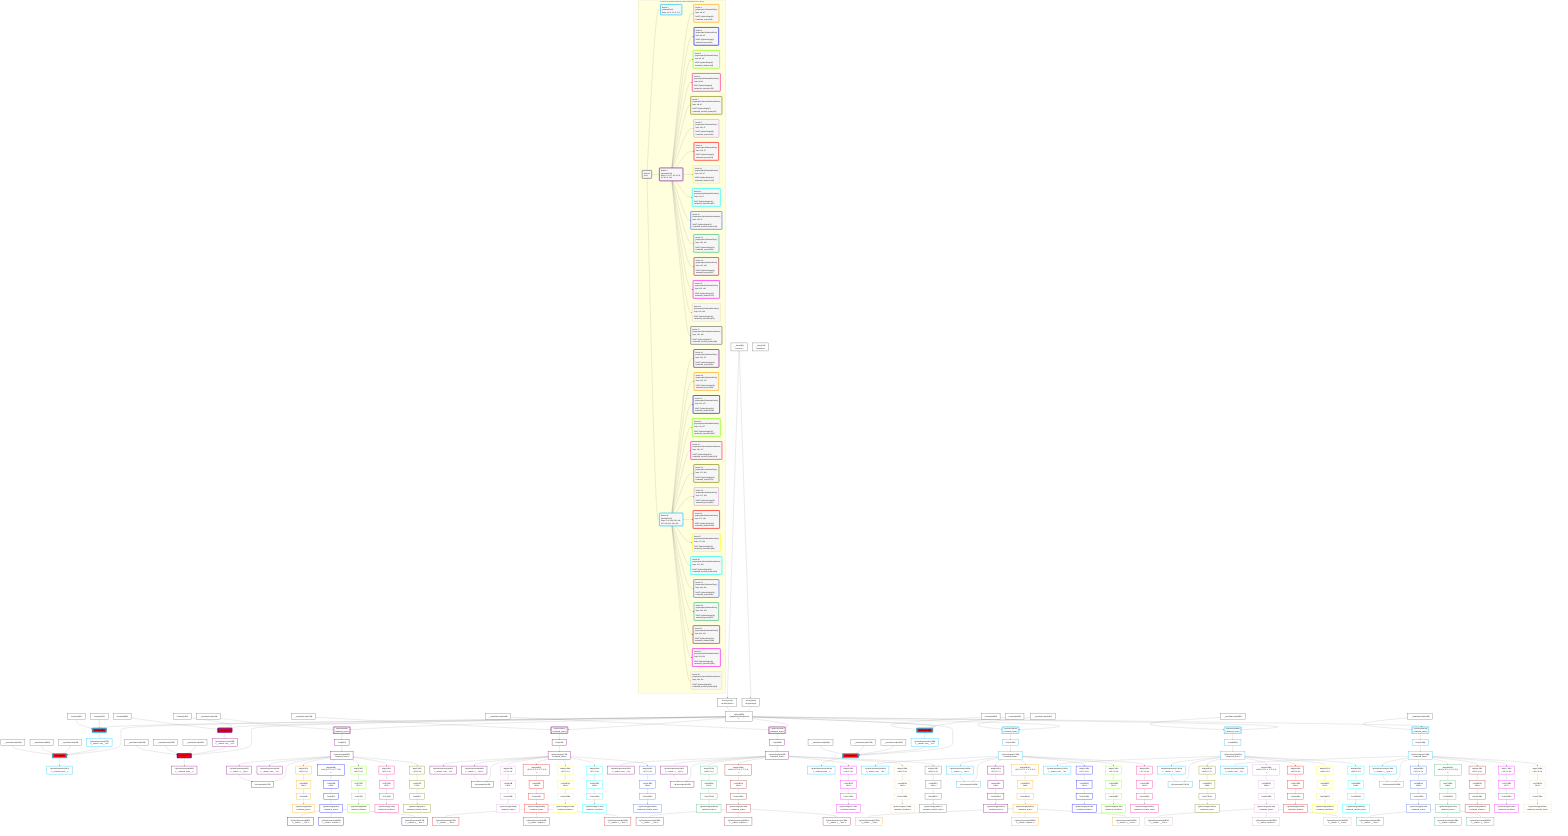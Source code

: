 graph TD
    classDef path fill:#eee,stroke:#000,color:#000
    classDef plan fill:#fff,stroke-width:3px,color:#000
    classDef itemplan fill:#fff,stroke-width:6px,color:#000
    classDef sideeffectplan fill:#f00,stroke-width:6px,color:#000
    classDef bucket fill:#f6f6f6,color:#000,stroke-width:6px,text-align:left


    %% define steps
    __Value3["__Value[3∈0]<br />ᐸcontextᐳ"]:::plan
    __Value5["__Value[5∈0]<br />ᐸrootValueᐳ"]:::plan
    __InputStaticLeaf8["__InputStaticLeaf[8∈0]"]:::plan
    __InputStaticLeaf9["__InputStaticLeaf[9∈0]"]:::plan
    __InputStaticLeaf10["__InputStaticLeaf[10∈0]"]:::plan
    Constant11["Constant[11∈0]"]:::plan
    Constant12["Constant[12∈0]"]:::plan
    Access14["Access[14∈0]<br />ᐸ3.pgSettingsᐳ"]:::plan
    Access15["Access[15∈0]<br />ᐸ3.withPgClientᐳ"]:::plan
    Object16["Object[16∈0]<br />ᐸ{pgSettings,withPgClient}ᐳ"]:::plan
    PgInsert13[["PgInsert[13∈1]"]]:::sideeffectplan
    PgClassExpression17["PgClassExpression[17∈1]<br />ᐸ__relation...ems__.”id”ᐳ"]:::plan
    PgInsert18[["PgInsert[18∈1]"]]:::sideeffectplan
    PgClassExpression22["PgClassExpression[22∈1]<br />ᐸ__relational_posts__ᐳ"]:::plan
    __InputStaticLeaf24["__InputStaticLeaf[24∈0]"]:::plan
    __InputStaticLeaf25["__InputStaticLeaf[25∈0]"]:::plan
    __InputStaticLeaf26["__InputStaticLeaf[26∈0]"]:::plan
    Constant27["Constant[27∈0]"]:::plan
    Constant28["Constant[28∈0]"]:::plan
    PgInsert29[["PgInsert[29∈2]"]]:::sideeffectplan
    PgClassExpression33["PgClassExpression[33∈2]<br />ᐸ__relation...ems__.”id”ᐳ"]:::plan
    PgInsert34[["PgInsert[34∈2]"]]:::sideeffectplan
    PgClassExpression38["PgClassExpression[38∈2]<br />ᐸ__relational_posts__ᐳ"]:::plan
    __InputStaticLeaf39["__InputStaticLeaf[39∈0]"]:::plan
    PgSelect40[["PgSelect[40∈2]<br />ᐸrelational_itemsᐳ"]]:::plan
    First44["First[44∈2]"]:::plan
    PgSelectSingle45["PgSelectSingle[45∈2]<br />ᐸrelational_itemsᐳ"]:::plan
    PgClassExpression46["PgClassExpression[46∈2]<br />ᐸ__relation...s__.”type”ᐳ"]:::plan
    PgPolymorphic47["PgPolymorphic[47∈2]"]:::plan
    PgClassExpression48["PgClassExpression[48∈2]<br />ᐸ__relation...ems__.”id”ᐳ"]:::plan
    Map367["Map[367∈3]<br />ᐸ45:{”0”:1}ᐳ"]:::plan
    List368["List[368∈3]<br />ᐸ367ᐳ"]:::plan
    First53["First[53∈3]"]:::plan
    PgSelectSingle54["PgSelectSingle[54∈3]<br />ᐸrelational_topicsᐳ"]:::plan
    Map383["Map[383∈4]<br />ᐸ45:{”0”:5,”1”:6,”2”:7,”3”:8}ᐳ"]:::plan
    List384["List[384∈4]<br />ᐸ383ᐳ"]:::plan
    First60["First[60∈4]"]:::plan
    PgSelectSingle61["PgSelectSingle[61∈4]<br />ᐸrelational_postsᐳ"]:::plan
    Map371["Map[371∈5]<br />ᐸ45:{”0”:2}ᐳ"]:::plan
    List372["List[372∈5]<br />ᐸ371ᐳ"]:::plan
    First67["First[67∈5]"]:::plan
    PgSelectSingle68["PgSelectSingle[68∈5]<br />ᐸrelational_dividersᐳ"]:::plan
    Map375["Map[375∈6]<br />ᐸ45:{”0”:3}ᐳ"]:::plan
    List376["List[376∈6]<br />ᐸ375ᐳ"]:::plan
    First74["First[74∈6]"]:::plan
    PgSelectSingle75["PgSelectSingle[75∈6]<br />ᐸrelational_checklistsᐳ"]:::plan
    Map379["Map[379∈7]<br />ᐸ45:{”0”:4}ᐳ"]:::plan
    List380["List[380∈7]<br />ᐸ379ᐳ"]:::plan
    First81["First[81∈7]"]:::plan
    PgSelectSingle82["PgSelectSingle[82∈7]<br />ᐸrelational_checklist_itemsᐳ"]:::plan
    PgClassExpression85["PgClassExpression[85∈4]<br />ᐸ__relation...__.”title”ᐳ"]:::plan
    PgClassExpression86["PgClassExpression[86∈4]<br />ᐸ__relation...scription”ᐳ"]:::plan
    PgClassExpression87["PgClassExpression[87∈4]<br />ᐸ__relation...s__.”note”ᐳ"]:::plan
    __InputStaticLeaf91["__InputStaticLeaf[91∈0]"]:::plan
    PgSelect92[["PgSelect[92∈2]<br />ᐸrelational_itemsᐳ"]]:::plan
    First96["First[96∈2]"]:::plan
    PgSelectSingle97["PgSelectSingle[97∈2]<br />ᐸrelational_itemsᐳ"]:::plan
    PgClassExpression98["PgClassExpression[98∈2]<br />ᐸ__relation...s__.”type”ᐳ"]:::plan
    PgPolymorphic99["PgPolymorphic[99∈2]"]:::plan
    PgClassExpression100["PgClassExpression[100∈2]<br />ᐸ__relation...ems__.”id”ᐳ"]:::plan
    Map387["Map[387∈8]<br />ᐸ97:{”0”:1}ᐳ"]:::plan
    List388["List[388∈8]<br />ᐸ387ᐳ"]:::plan
    First105["First[105∈8]"]:::plan
    PgSelectSingle106["PgSelectSingle[106∈8]<br />ᐸrelational_topicsᐳ"]:::plan
    Map403["Map[403∈9]<br />ᐸ97:{”0”:5,”1”:6,”2”:7,”3”:8}ᐳ"]:::plan
    List404["List[404∈9]<br />ᐸ403ᐳ"]:::plan
    First112["First[112∈9]"]:::plan
    PgSelectSingle113["PgSelectSingle[113∈9]<br />ᐸrelational_postsᐳ"]:::plan
    Map391["Map[391∈10]<br />ᐸ97:{”0”:2}ᐳ"]:::plan
    List392["List[392∈10]<br />ᐸ391ᐳ"]:::plan
    First119["First[119∈10]"]:::plan
    PgSelectSingle120["PgSelectSingle[120∈10]<br />ᐸrelational_dividersᐳ"]:::plan
    Map395["Map[395∈11]<br />ᐸ97:{”0”:3}ᐳ"]:::plan
    List396["List[396∈11]<br />ᐸ395ᐳ"]:::plan
    First126["First[126∈11]"]:::plan
    PgSelectSingle127["PgSelectSingle[127∈11]<br />ᐸrelational_checklistsᐳ"]:::plan
    Map399["Map[399∈12]<br />ᐸ97:{”0”:4}ᐳ"]:::plan
    List400["List[400∈12]<br />ᐸ399ᐳ"]:::plan
    First133["First[133∈12]"]:::plan
    PgSelectSingle134["PgSelectSingle[134∈12]<br />ᐸrelational_checklist_itemsᐳ"]:::plan
    PgClassExpression137["PgClassExpression[137∈9]<br />ᐸ__relation...__.”title”ᐳ"]:::plan
    PgClassExpression138["PgClassExpression[138∈9]<br />ᐸ__relation...scription”ᐳ"]:::plan
    PgClassExpression139["PgClassExpression[139∈9]<br />ᐸ__relation...s__.”note”ᐳ"]:::plan
    __InputStaticLeaf143["__InputStaticLeaf[143∈0]"]:::plan
    PgSelect144[["PgSelect[144∈2]<br />ᐸrelational_itemsᐳ"]]:::plan
    First148["First[148∈2]"]:::plan
    PgSelectSingle149["PgSelectSingle[149∈2]<br />ᐸrelational_itemsᐳ"]:::plan
    PgClassExpression150["PgClassExpression[150∈2]<br />ᐸ__relation...s__.”type”ᐳ"]:::plan
    PgPolymorphic151["PgPolymorphic[151∈2]"]:::plan
    PgClassExpression152["PgClassExpression[152∈2]<br />ᐸ__relation...ems__.”id”ᐳ"]:::plan
    Map407["Map[407∈13]<br />ᐸ149:{”0”:1}ᐳ"]:::plan
    List408["List[408∈13]<br />ᐸ407ᐳ"]:::plan
    First157["First[157∈13]"]:::plan
    PgSelectSingle158["PgSelectSingle[158∈13]<br />ᐸrelational_topicsᐳ"]:::plan
    Map423["Map[423∈14]<br />ᐸ149:{”0”:5,”1”:6,”2”:7,”3”:8}ᐳ"]:::plan
    List424["List[424∈14]<br />ᐸ423ᐳ"]:::plan
    First164["First[164∈14]"]:::plan
    PgSelectSingle165["PgSelectSingle[165∈14]<br />ᐸrelational_postsᐳ"]:::plan
    Map411["Map[411∈15]<br />ᐸ149:{”0”:2}ᐳ"]:::plan
    List412["List[412∈15]<br />ᐸ411ᐳ"]:::plan
    First171["First[171∈15]"]:::plan
    PgSelectSingle172["PgSelectSingle[172∈15]<br />ᐸrelational_dividersᐳ"]:::plan
    Map415["Map[415∈16]<br />ᐸ149:{”0”:3}ᐳ"]:::plan
    List416["List[416∈16]<br />ᐸ415ᐳ"]:::plan
    First178["First[178∈16]"]:::plan
    PgSelectSingle179["PgSelectSingle[179∈16]<br />ᐸrelational_checklistsᐳ"]:::plan
    Map419["Map[419∈17]<br />ᐸ149:{”0”:4}ᐳ"]:::plan
    List420["List[420∈17]<br />ᐸ419ᐳ"]:::plan
    First185["First[185∈17]"]:::plan
    PgSelectSingle186["PgSelectSingle[186∈17]<br />ᐸrelational_checklist_itemsᐳ"]:::plan
    PgClassExpression189["PgClassExpression[189∈14]<br />ᐸ__relation...__.”title”ᐳ"]:::plan
    PgClassExpression190["PgClassExpression[190∈14]<br />ᐸ__relation...scription”ᐳ"]:::plan
    PgClassExpression191["PgClassExpression[191∈14]<br />ᐸ__relation...s__.”note”ᐳ"]:::plan
    __InputStaticLeaf196["__InputStaticLeaf[196∈0]"]:::plan
    __InputStaticLeaf197["__InputStaticLeaf[197∈0]"]:::plan
    __InputStaticLeaf198["__InputStaticLeaf[198∈0]"]:::plan
    Constant199["Constant[199∈0]"]:::plan
    Constant200["Constant[200∈0]"]:::plan
    PgInsert201[["PgInsert[201∈18]"]]:::sideeffectplan
    PgClassExpression205["PgClassExpression[205∈18]<br />ᐸ__relation...ems__.”id”ᐳ"]:::plan
    PgInsert206[["PgInsert[206∈18]"]]:::sideeffectplan
    PgClassExpression210["PgClassExpression[210∈18]<br />ᐸ__relational_posts__ᐳ"]:::plan
    __InputStaticLeaf211["__InputStaticLeaf[211∈0]"]:::plan
    PgSelect212[["PgSelect[212∈18]<br />ᐸrelational_itemsᐳ"]]:::plan
    First216["First[216∈18]"]:::plan
    PgSelectSingle217["PgSelectSingle[217∈18]<br />ᐸrelational_itemsᐳ"]:::plan
    PgClassExpression218["PgClassExpression[218∈18]<br />ᐸ__relation...s__.”type”ᐳ"]:::plan
    PgPolymorphic219["PgPolymorphic[219∈18]"]:::plan
    PgClassExpression220["PgClassExpression[220∈18]<br />ᐸ__relation...ems__.”id”ᐳ"]:::plan
    Map425["Map[425∈19]<br />ᐸ217:{”0”:7}ᐳ"]:::plan
    List426["List[426∈19]<br />ᐸ425ᐳ"]:::plan
    First225["First[225∈19]"]:::plan
    PgSelectSingle226["PgSelectSingle[226∈19]<br />ᐸrelational_topicsᐳ"]:::plan
    Map409["Map[409∈20]<br />ᐸ217:{”0”:0,”1”:1,”2”:2,”3”:3}ᐳ"]:::plan
    List410["List[410∈20]<br />ᐸ409ᐳ"]:::plan
    First232["First[232∈20]"]:::plan
    PgSelectSingle233["PgSelectSingle[233∈20]<br />ᐸrelational_postsᐳ"]:::plan
    Map421["Map[421∈21]<br />ᐸ217:{”0”:6}ᐳ"]:::plan
    List422["List[422∈21]<br />ᐸ421ᐳ"]:::plan
    First239["First[239∈21]"]:::plan
    PgSelectSingle240["PgSelectSingle[240∈21]<br />ᐸrelational_dividersᐳ"]:::plan
    Map417["Map[417∈22]<br />ᐸ217:{”0”:5}ᐳ"]:::plan
    List418["List[418∈22]<br />ᐸ417ᐳ"]:::plan
    First246["First[246∈22]"]:::plan
    PgSelectSingle247["PgSelectSingle[247∈22]<br />ᐸrelational_checklistsᐳ"]:::plan
    Map413["Map[413∈23]<br />ᐸ217:{”0”:4}ᐳ"]:::plan
    List414["List[414∈23]<br />ᐸ413ᐳ"]:::plan
    First253["First[253∈23]"]:::plan
    PgSelectSingle254["PgSelectSingle[254∈23]<br />ᐸrelational_checklist_itemsᐳ"]:::plan
    PgClassExpression257["PgClassExpression[257∈20]<br />ᐸ__relation...__.”title”ᐳ"]:::plan
    PgClassExpression258["PgClassExpression[258∈20]<br />ᐸ__relation...scription”ᐳ"]:::plan
    PgClassExpression259["PgClassExpression[259∈20]<br />ᐸ__relation...s__.”note”ᐳ"]:::plan
    __InputStaticLeaf263["__InputStaticLeaf[263∈0]"]:::plan
    PgSelect264[["PgSelect[264∈18]<br />ᐸrelational_itemsᐳ"]]:::plan
    First268["First[268∈18]"]:::plan
    PgSelectSingle269["PgSelectSingle[269∈18]<br />ᐸrelational_itemsᐳ"]:::plan
    PgClassExpression270["PgClassExpression[270∈18]<br />ᐸ__relation...s__.”type”ᐳ"]:::plan
    PgPolymorphic271["PgPolymorphic[271∈18]"]:::plan
    PgClassExpression272["PgClassExpression[272∈18]<br />ᐸ__relation...ems__.”id”ᐳ"]:::plan
    Map405["Map[405∈24]<br />ᐸ269:{”0”:7}ᐳ"]:::plan
    List406["List[406∈24]<br />ᐸ405ᐳ"]:::plan
    First277["First[277∈24]"]:::plan
    PgSelectSingle278["PgSelectSingle[278∈24]<br />ᐸrelational_topicsᐳ"]:::plan
    Map389["Map[389∈25]<br />ᐸ269:{”0”:0,”1”:1,”2”:2,”3”:3}ᐳ"]:::plan
    List390["List[390∈25]<br />ᐸ389ᐳ"]:::plan
    First284["First[284∈25]"]:::plan
    PgSelectSingle285["PgSelectSingle[285∈25]<br />ᐸrelational_postsᐳ"]:::plan
    Map401["Map[401∈26]<br />ᐸ269:{”0”:6}ᐳ"]:::plan
    List402["List[402∈26]<br />ᐸ401ᐳ"]:::plan
    First291["First[291∈26]"]:::plan
    PgSelectSingle292["PgSelectSingle[292∈26]<br />ᐸrelational_dividersᐳ"]:::plan
    Map397["Map[397∈27]<br />ᐸ269:{”0”:5}ᐳ"]:::plan
    List398["List[398∈27]<br />ᐸ397ᐳ"]:::plan
    First298["First[298∈27]"]:::plan
    PgSelectSingle299["PgSelectSingle[299∈27]<br />ᐸrelational_checklistsᐳ"]:::plan
    Map393["Map[393∈28]<br />ᐸ269:{”0”:4}ᐳ"]:::plan
    List394["List[394∈28]<br />ᐸ393ᐳ"]:::plan
    First305["First[305∈28]"]:::plan
    PgSelectSingle306["PgSelectSingle[306∈28]<br />ᐸrelational_checklist_itemsᐳ"]:::plan
    PgClassExpression309["PgClassExpression[309∈25]<br />ᐸ__relation...__.”title”ᐳ"]:::plan
    PgClassExpression310["PgClassExpression[310∈25]<br />ᐸ__relation...scription”ᐳ"]:::plan
    PgClassExpression311["PgClassExpression[311∈25]<br />ᐸ__relation...s__.”note”ᐳ"]:::plan
    __InputStaticLeaf315["__InputStaticLeaf[315∈0]"]:::plan
    PgSelect316[["PgSelect[316∈18]<br />ᐸrelational_itemsᐳ"]]:::plan
    First320["First[320∈18]"]:::plan
    PgSelectSingle321["PgSelectSingle[321∈18]<br />ᐸrelational_itemsᐳ"]:::plan
    PgClassExpression322["PgClassExpression[322∈18]<br />ᐸ__relation...s__.”type”ᐳ"]:::plan
    PgPolymorphic323["PgPolymorphic[323∈18]"]:::plan
    PgClassExpression324["PgClassExpression[324∈18]<br />ᐸ__relation...ems__.”id”ᐳ"]:::plan
    Map385["Map[385∈29]<br />ᐸ321:{”0”:7}ᐳ"]:::plan
    List386["List[386∈29]<br />ᐸ385ᐳ"]:::plan
    First329["First[329∈29]"]:::plan
    PgSelectSingle330["PgSelectSingle[330∈29]<br />ᐸrelational_topicsᐳ"]:::plan
    Map369["Map[369∈30]<br />ᐸ321:{”0”:0,”1”:1,”2”:2,”3”:3}ᐳ"]:::plan
    List370["List[370∈30]<br />ᐸ369ᐳ"]:::plan
    First336["First[336∈30]"]:::plan
    PgSelectSingle337["PgSelectSingle[337∈30]<br />ᐸrelational_postsᐳ"]:::plan
    Map381["Map[381∈31]<br />ᐸ321:{”0”:6}ᐳ"]:::plan
    List382["List[382∈31]<br />ᐸ381ᐳ"]:::plan
    First343["First[343∈31]"]:::plan
    PgSelectSingle344["PgSelectSingle[344∈31]<br />ᐸrelational_dividersᐳ"]:::plan
    Map377["Map[377∈32]<br />ᐸ321:{”0”:5}ᐳ"]:::plan
    List378["List[378∈32]<br />ᐸ377ᐳ"]:::plan
    First350["First[350∈32]"]:::plan
    PgSelectSingle351["PgSelectSingle[351∈32]<br />ᐸrelational_checklistsᐳ"]:::plan
    Map373["Map[373∈33]<br />ᐸ321:{”0”:4}ᐳ"]:::plan
    List374["List[374∈33]<br />ᐸ373ᐳ"]:::plan
    First357["First[357∈33]"]:::plan
    PgSelectSingle358["PgSelectSingle[358∈33]<br />ᐸrelational_checklist_itemsᐳ"]:::plan
    PgClassExpression361["PgClassExpression[361∈30]<br />ᐸ__relation...__.”title”ᐳ"]:::plan
    PgClassExpression362["PgClassExpression[362∈30]<br />ᐸ__relation...scription”ᐳ"]:::plan
    PgClassExpression363["PgClassExpression[363∈30]<br />ᐸ__relation...s__.”note”ᐳ"]:::plan

    %% plan dependencies
    __Value3 --> Access14
    __Value3 --> Access15
    Access14 & Access15 --> Object16
    Object16 & Constant11 & Constant12 --> PgInsert13
    PgInsert13 --> PgClassExpression17
    Object16 & PgClassExpression17 & __InputStaticLeaf8 & __InputStaticLeaf9 & __InputStaticLeaf10 --> PgInsert18
    PgInsert18 --> PgClassExpression22
    Object16 & Constant27 & Constant28 --> PgInsert29
    PgInsert29 --> PgClassExpression33
    Object16 & PgClassExpression33 & __InputStaticLeaf24 & __InputStaticLeaf25 & __InputStaticLeaf26 --> PgInsert34
    PgInsert34 --> PgClassExpression38
    Object16 & __InputStaticLeaf39 --> PgSelect40
    PgSelect40 --> First44
    First44 --> PgSelectSingle45
    PgSelectSingle45 --> PgClassExpression46
    PgSelectSingle45 & PgClassExpression46 --> PgPolymorphic47
    PgSelectSingle45 --> PgClassExpression48
    PgSelectSingle45 --> Map367
    Map367 --> List368
    List368 --> First53
    First53 --> PgSelectSingle54
    PgSelectSingle45 --> Map383
    Map383 --> List384
    List384 --> First60
    First60 --> PgSelectSingle61
    PgSelectSingle45 --> Map371
    Map371 --> List372
    List372 --> First67
    First67 --> PgSelectSingle68
    PgSelectSingle45 --> Map375
    Map375 --> List376
    List376 --> First74
    First74 --> PgSelectSingle75
    PgSelectSingle45 --> Map379
    Map379 --> List380
    List380 --> First81
    First81 --> PgSelectSingle82
    PgSelectSingle61 --> PgClassExpression85
    PgSelectSingle61 --> PgClassExpression86
    PgSelectSingle61 --> PgClassExpression87
    Object16 & __InputStaticLeaf91 --> PgSelect92
    PgSelect92 --> First96
    First96 --> PgSelectSingle97
    PgSelectSingle97 --> PgClassExpression98
    PgSelectSingle97 & PgClassExpression98 --> PgPolymorphic99
    PgSelectSingle97 --> PgClassExpression100
    PgSelectSingle97 --> Map387
    Map387 --> List388
    List388 --> First105
    First105 --> PgSelectSingle106
    PgSelectSingle97 --> Map403
    Map403 --> List404
    List404 --> First112
    First112 --> PgSelectSingle113
    PgSelectSingle97 --> Map391
    Map391 --> List392
    List392 --> First119
    First119 --> PgSelectSingle120
    PgSelectSingle97 --> Map395
    Map395 --> List396
    List396 --> First126
    First126 --> PgSelectSingle127
    PgSelectSingle97 --> Map399
    Map399 --> List400
    List400 --> First133
    First133 --> PgSelectSingle134
    PgSelectSingle113 --> PgClassExpression137
    PgSelectSingle113 --> PgClassExpression138
    PgSelectSingle113 --> PgClassExpression139
    Object16 & __InputStaticLeaf143 --> PgSelect144
    PgSelect144 --> First148
    First148 --> PgSelectSingle149
    PgSelectSingle149 --> PgClassExpression150
    PgSelectSingle149 & PgClassExpression150 --> PgPolymorphic151
    PgSelectSingle149 --> PgClassExpression152
    PgSelectSingle149 --> Map407
    Map407 --> List408
    List408 --> First157
    First157 --> PgSelectSingle158
    PgSelectSingle149 --> Map423
    Map423 --> List424
    List424 --> First164
    First164 --> PgSelectSingle165
    PgSelectSingle149 --> Map411
    Map411 --> List412
    List412 --> First171
    First171 --> PgSelectSingle172
    PgSelectSingle149 --> Map415
    Map415 --> List416
    List416 --> First178
    First178 --> PgSelectSingle179
    PgSelectSingle149 --> Map419
    Map419 --> List420
    List420 --> First185
    First185 --> PgSelectSingle186
    PgSelectSingle165 --> PgClassExpression189
    PgSelectSingle165 --> PgClassExpression190
    PgSelectSingle165 --> PgClassExpression191
    Object16 & Constant199 & Constant200 --> PgInsert201
    PgInsert201 --> PgClassExpression205
    Object16 & PgClassExpression205 & __InputStaticLeaf196 & __InputStaticLeaf197 & __InputStaticLeaf198 --> PgInsert206
    PgInsert206 --> PgClassExpression210
    Object16 & __InputStaticLeaf211 --> PgSelect212
    PgSelect212 --> First216
    First216 --> PgSelectSingle217
    PgSelectSingle217 --> PgClassExpression218
    PgSelectSingle217 & PgClassExpression218 --> PgPolymorphic219
    PgSelectSingle217 --> PgClassExpression220
    PgSelectSingle217 --> Map425
    Map425 --> List426
    List426 --> First225
    First225 --> PgSelectSingle226
    PgSelectSingle217 --> Map409
    Map409 --> List410
    List410 --> First232
    First232 --> PgSelectSingle233
    PgSelectSingle217 --> Map421
    Map421 --> List422
    List422 --> First239
    First239 --> PgSelectSingle240
    PgSelectSingle217 --> Map417
    Map417 --> List418
    List418 --> First246
    First246 --> PgSelectSingle247
    PgSelectSingle217 --> Map413
    Map413 --> List414
    List414 --> First253
    First253 --> PgSelectSingle254
    PgSelectSingle233 --> PgClassExpression257
    PgSelectSingle233 --> PgClassExpression258
    PgSelectSingle233 --> PgClassExpression259
    Object16 & __InputStaticLeaf263 --> PgSelect264
    PgSelect264 --> First268
    First268 --> PgSelectSingle269
    PgSelectSingle269 --> PgClassExpression270
    PgSelectSingle269 & PgClassExpression270 --> PgPolymorphic271
    PgSelectSingle269 --> PgClassExpression272
    PgSelectSingle269 --> Map405
    Map405 --> List406
    List406 --> First277
    First277 --> PgSelectSingle278
    PgSelectSingle269 --> Map389
    Map389 --> List390
    List390 --> First284
    First284 --> PgSelectSingle285
    PgSelectSingle269 --> Map401
    Map401 --> List402
    List402 --> First291
    First291 --> PgSelectSingle292
    PgSelectSingle269 --> Map397
    Map397 --> List398
    List398 --> First298
    First298 --> PgSelectSingle299
    PgSelectSingle269 --> Map393
    Map393 --> List394
    List394 --> First305
    First305 --> PgSelectSingle306
    PgSelectSingle285 --> PgClassExpression309
    PgSelectSingle285 --> PgClassExpression310
    PgSelectSingle285 --> PgClassExpression311
    Object16 & __InputStaticLeaf315 --> PgSelect316
    PgSelect316 --> First320
    First320 --> PgSelectSingle321
    PgSelectSingle321 --> PgClassExpression322
    PgSelectSingle321 & PgClassExpression322 --> PgPolymorphic323
    PgSelectSingle321 --> PgClassExpression324
    PgSelectSingle321 --> Map385
    Map385 --> List386
    List386 --> First329
    First329 --> PgSelectSingle330
    PgSelectSingle321 --> Map369
    Map369 --> List370
    List370 --> First336
    First336 --> PgSelectSingle337
    PgSelectSingle321 --> Map381
    Map381 --> List382
    List382 --> First343
    First343 --> PgSelectSingle344
    PgSelectSingle321 --> Map377
    Map377 --> List378
    List378 --> First350
    First350 --> PgSelectSingle351
    PgSelectSingle321 --> Map373
    Map373 --> List374
    List374 --> First357
    First357 --> PgSelectSingle358
    PgSelectSingle337 --> PgClassExpression361
    PgSelectSingle337 --> PgClassExpression362
    PgSelectSingle337 --> PgClassExpression363

    %% plan-to-path relationships

    subgraph "Buckets for mutations/basics/create-relational-post-no-query"
    Bucket0("Bucket 0<br />(root)"):::bucket
    classDef bucket0 stroke:#696969
    class Bucket0,__Value3,__Value5,__InputStaticLeaf8,__InputStaticLeaf9,__InputStaticLeaf10,Constant11,Constant12,Access14,Access15,Object16,__InputStaticLeaf24,__InputStaticLeaf25,__InputStaticLeaf26,Constant27,Constant28,__InputStaticLeaf39,__InputStaticLeaf91,__InputStaticLeaf143,__InputStaticLeaf196,__InputStaticLeaf197,__InputStaticLeaf198,Constant199,Constant200,__InputStaticLeaf211,__InputStaticLeaf263,__InputStaticLeaf315 bucket0
    Bucket1("Bucket 1<br />(mutationField)<br />Deps: 16, 11, 12, 8, 9, 10"):::bucket
    classDef bucket1 stroke:#00bfff
    class Bucket1,PgInsert13,PgClassExpression17,PgInsert18,PgClassExpression22 bucket1
    Bucket2("Bucket 2<br />(mutationField)<br />Deps: 5, 16, 27, 28, 24, 25, 26, 39, 91, 143"):::bucket
    classDef bucket2 stroke:#7f007f
    class Bucket2,PgInsert29,PgClassExpression33,PgInsert34,PgClassExpression38,PgSelect40,First44,PgSelectSingle45,PgClassExpression46,PgPolymorphic47,PgClassExpression48,PgSelect92,First96,PgSelectSingle97,PgClassExpression98,PgPolymorphic99,PgClassExpression100,PgSelect144,First148,PgSelectSingle149,PgClassExpression150,PgPolymorphic151,PgClassExpression152 bucket2
    Bucket3("Bucket 3<br />(polymorphic(RelationalTopic))<br />Deps: 48, 45<br /><br />ROOT PgSelectSingle{3}ᐸrelational_topicsᐳ[54]"):::bucket
    classDef bucket3 stroke:#ffa500
    class Bucket3,First53,PgSelectSingle54,Map367,List368 bucket3
    Bucket4("Bucket 4<br />(polymorphic(RelationalPost))<br />Deps: 48, 45<br /><br />ROOT PgSelectSingle{4}ᐸrelational_postsᐳ[61]"):::bucket
    classDef bucket4 stroke:#0000ff
    class Bucket4,First60,PgSelectSingle61,PgClassExpression85,PgClassExpression86,PgClassExpression87,Map383,List384 bucket4
    Bucket5("Bucket 5<br />(polymorphic(RelationalDivider))<br />Deps: 48, 45<br /><br />ROOT PgSelectSingle{5}ᐸrelational_dividersᐳ[68]"):::bucket
    classDef bucket5 stroke:#7fff00
    class Bucket5,First67,PgSelectSingle68,Map371,List372 bucket5
    Bucket6("Bucket 6<br />(polymorphic(RelationalChecklist))<br />Deps: 48, 45<br /><br />ROOT PgSelectSingle{6}ᐸrelational_checklistsᐳ[75]"):::bucket
    classDef bucket6 stroke:#ff1493
    class Bucket6,First74,PgSelectSingle75,Map375,List376 bucket6
    Bucket7("Bucket 7<br />(polymorphic(RelationalChecklistItem))<br />Deps: 48, 45<br /><br />ROOT PgSelectSingle{7}ᐸrelational_checklist_itemsᐳ[82]"):::bucket
    classDef bucket7 stroke:#808000
    class Bucket7,First81,PgSelectSingle82,Map379,List380 bucket7
    Bucket8("Bucket 8<br />(polymorphic(RelationalTopic))<br />Deps: 100, 97<br /><br />ROOT PgSelectSingle{8}ᐸrelational_topicsᐳ[106]"):::bucket
    classDef bucket8 stroke:#dda0dd
    class Bucket8,First105,PgSelectSingle106,Map387,List388 bucket8
    Bucket9("Bucket 9<br />(polymorphic(RelationalPost))<br />Deps: 100, 97<br /><br />ROOT PgSelectSingle{9}ᐸrelational_postsᐳ[113]"):::bucket
    classDef bucket9 stroke:#ff0000
    class Bucket9,First112,PgSelectSingle113,PgClassExpression137,PgClassExpression138,PgClassExpression139,Map403,List404 bucket9
    Bucket10("Bucket 10<br />(polymorphic(RelationalDivider))<br />Deps: 100, 97<br /><br />ROOT PgSelectSingle{10}ᐸrelational_dividersᐳ[120]"):::bucket
    classDef bucket10 stroke:#ffff00
    class Bucket10,First119,PgSelectSingle120,Map391,List392 bucket10
    Bucket11("Bucket 11<br />(polymorphic(RelationalChecklist))<br />Deps: 100, 97<br /><br />ROOT PgSelectSingle{11}ᐸrelational_checklistsᐳ[127]"):::bucket
    classDef bucket11 stroke:#00ffff
    class Bucket11,First126,PgSelectSingle127,Map395,List396 bucket11
    Bucket12("Bucket 12<br />(polymorphic(RelationalChecklistItem))<br />Deps: 100, 97<br /><br />ROOT PgSelectSingle{12}ᐸrelational_checklist_itemsᐳ[134]"):::bucket
    classDef bucket12 stroke:#4169e1
    class Bucket12,First133,PgSelectSingle134,Map399,List400 bucket12
    Bucket13("Bucket 13<br />(polymorphic(RelationalTopic))<br />Deps: 152, 149<br /><br />ROOT PgSelectSingle{13}ᐸrelational_topicsᐳ[158]"):::bucket
    classDef bucket13 stroke:#3cb371
    class Bucket13,First157,PgSelectSingle158,Map407,List408 bucket13
    Bucket14("Bucket 14<br />(polymorphic(RelationalPost))<br />Deps: 152, 149<br /><br />ROOT PgSelectSingle{14}ᐸrelational_postsᐳ[165]"):::bucket
    classDef bucket14 stroke:#a52a2a
    class Bucket14,First164,PgSelectSingle165,PgClassExpression189,PgClassExpression190,PgClassExpression191,Map423,List424 bucket14
    Bucket15("Bucket 15<br />(polymorphic(RelationalDivider))<br />Deps: 152, 149<br /><br />ROOT PgSelectSingle{15}ᐸrelational_dividersᐳ[172]"):::bucket
    classDef bucket15 stroke:#ff00ff
    class Bucket15,First171,PgSelectSingle172,Map411,List412 bucket15
    Bucket16("Bucket 16<br />(polymorphic(RelationalChecklist))<br />Deps: 152, 149<br /><br />ROOT PgSelectSingle{16}ᐸrelational_checklistsᐳ[179]"):::bucket
    classDef bucket16 stroke:#f5deb3
    class Bucket16,First178,PgSelectSingle179,Map415,List416 bucket16
    Bucket17("Bucket 17<br />(polymorphic(RelationalChecklistItem))<br />Deps: 152, 149<br /><br />ROOT PgSelectSingle{17}ᐸrelational_checklist_itemsᐳ[186]"):::bucket
    classDef bucket17 stroke:#696969
    class Bucket17,First185,PgSelectSingle186,Map419,List420 bucket17
    Bucket18("Bucket 18<br />(mutationField)<br />Deps: 5, 16, 199, 200, 196, 197, 198, 211, 263, 315"):::bucket
    classDef bucket18 stroke:#00bfff
    class Bucket18,PgInsert201,PgClassExpression205,PgInsert206,PgClassExpression210,PgSelect212,First216,PgSelectSingle217,PgClassExpression218,PgPolymorphic219,PgClassExpression220,PgSelect264,First268,PgSelectSingle269,PgClassExpression270,PgPolymorphic271,PgClassExpression272,PgSelect316,First320,PgSelectSingle321,PgClassExpression322,PgPolymorphic323,PgClassExpression324 bucket18
    Bucket19("Bucket 19<br />(polymorphic(RelationalTopic))<br />Deps: 220, 217<br /><br />ROOT PgSelectSingle{19}ᐸrelational_topicsᐳ[226]"):::bucket
    classDef bucket19 stroke:#7f007f
    class Bucket19,First225,PgSelectSingle226,Map425,List426 bucket19
    Bucket20("Bucket 20<br />(polymorphic(RelationalPost))<br />Deps: 220, 217<br /><br />ROOT PgSelectSingle{20}ᐸrelational_postsᐳ[233]"):::bucket
    classDef bucket20 stroke:#ffa500
    class Bucket20,First232,PgSelectSingle233,PgClassExpression257,PgClassExpression258,PgClassExpression259,Map409,List410 bucket20
    Bucket21("Bucket 21<br />(polymorphic(RelationalDivider))<br />Deps: 220, 217<br /><br />ROOT PgSelectSingle{21}ᐸrelational_dividersᐳ[240]"):::bucket
    classDef bucket21 stroke:#0000ff
    class Bucket21,First239,PgSelectSingle240,Map421,List422 bucket21
    Bucket22("Bucket 22<br />(polymorphic(RelationalChecklist))<br />Deps: 220, 217<br /><br />ROOT PgSelectSingle{22}ᐸrelational_checklistsᐳ[247]"):::bucket
    classDef bucket22 stroke:#7fff00
    class Bucket22,First246,PgSelectSingle247,Map417,List418 bucket22
    Bucket23("Bucket 23<br />(polymorphic(RelationalChecklistItem))<br />Deps: 220, 217<br /><br />ROOT PgSelectSingle{23}ᐸrelational_checklist_itemsᐳ[254]"):::bucket
    classDef bucket23 stroke:#ff1493
    class Bucket23,First253,PgSelectSingle254,Map413,List414 bucket23
    Bucket24("Bucket 24<br />(polymorphic(RelationalTopic))<br />Deps: 272, 269<br /><br />ROOT PgSelectSingle{24}ᐸrelational_topicsᐳ[278]"):::bucket
    classDef bucket24 stroke:#808000
    class Bucket24,First277,PgSelectSingle278,Map405,List406 bucket24
    Bucket25("Bucket 25<br />(polymorphic(RelationalPost))<br />Deps: 272, 269<br /><br />ROOT PgSelectSingle{25}ᐸrelational_postsᐳ[285]"):::bucket
    classDef bucket25 stroke:#dda0dd
    class Bucket25,First284,PgSelectSingle285,PgClassExpression309,PgClassExpression310,PgClassExpression311,Map389,List390 bucket25
    Bucket26("Bucket 26<br />(polymorphic(RelationalDivider))<br />Deps: 272, 269<br /><br />ROOT PgSelectSingle{26}ᐸrelational_dividersᐳ[292]"):::bucket
    classDef bucket26 stroke:#ff0000
    class Bucket26,First291,PgSelectSingle292,Map401,List402 bucket26
    Bucket27("Bucket 27<br />(polymorphic(RelationalChecklist))<br />Deps: 272, 269<br /><br />ROOT PgSelectSingle{27}ᐸrelational_checklistsᐳ[299]"):::bucket
    classDef bucket27 stroke:#ffff00
    class Bucket27,First298,PgSelectSingle299,Map397,List398 bucket27
    Bucket28("Bucket 28<br />(polymorphic(RelationalChecklistItem))<br />Deps: 272, 269<br /><br />ROOT PgSelectSingle{28}ᐸrelational_checklist_itemsᐳ[306]"):::bucket
    classDef bucket28 stroke:#00ffff
    class Bucket28,First305,PgSelectSingle306,Map393,List394 bucket28
    Bucket29("Bucket 29<br />(polymorphic(RelationalTopic))<br />Deps: 324, 321<br /><br />ROOT PgSelectSingle{29}ᐸrelational_topicsᐳ[330]"):::bucket
    classDef bucket29 stroke:#4169e1
    class Bucket29,First329,PgSelectSingle330,Map385,List386 bucket29
    Bucket30("Bucket 30<br />(polymorphic(RelationalPost))<br />Deps: 324, 321<br /><br />ROOT PgSelectSingle{30}ᐸrelational_postsᐳ[337]"):::bucket
    classDef bucket30 stroke:#3cb371
    class Bucket30,First336,PgSelectSingle337,PgClassExpression361,PgClassExpression362,PgClassExpression363,Map369,List370 bucket30
    Bucket31("Bucket 31<br />(polymorphic(RelationalDivider))<br />Deps: 324, 321<br /><br />ROOT PgSelectSingle{31}ᐸrelational_dividersᐳ[344]"):::bucket
    classDef bucket31 stroke:#a52a2a
    class Bucket31,First343,PgSelectSingle344,Map381,List382 bucket31
    Bucket32("Bucket 32<br />(polymorphic(RelationalChecklist))<br />Deps: 324, 321<br /><br />ROOT PgSelectSingle{32}ᐸrelational_checklistsᐳ[351]"):::bucket
    classDef bucket32 stroke:#ff00ff
    class Bucket32,First350,PgSelectSingle351,Map377,List378 bucket32
    Bucket33("Bucket 33<br />(polymorphic(RelationalChecklistItem))<br />Deps: 324, 321<br /><br />ROOT PgSelectSingle{33}ᐸrelational_checklist_itemsᐳ[358]"):::bucket
    classDef bucket33 stroke:#f5deb3
    class Bucket33,First357,PgSelectSingle358,Map373,List374 bucket33
    Bucket0 --> Bucket1 & Bucket2 & Bucket18
    Bucket2 --> Bucket3 & Bucket4 & Bucket5 & Bucket6 & Bucket7 & Bucket8 & Bucket9 & Bucket10 & Bucket11 & Bucket12 & Bucket13 & Bucket14 & Bucket15 & Bucket16 & Bucket17
    Bucket18 --> Bucket19 & Bucket20 & Bucket21 & Bucket22 & Bucket23 & Bucket24 & Bucket25 & Bucket26 & Bucket27 & Bucket28 & Bucket29 & Bucket30 & Bucket31 & Bucket32 & Bucket33
    end
